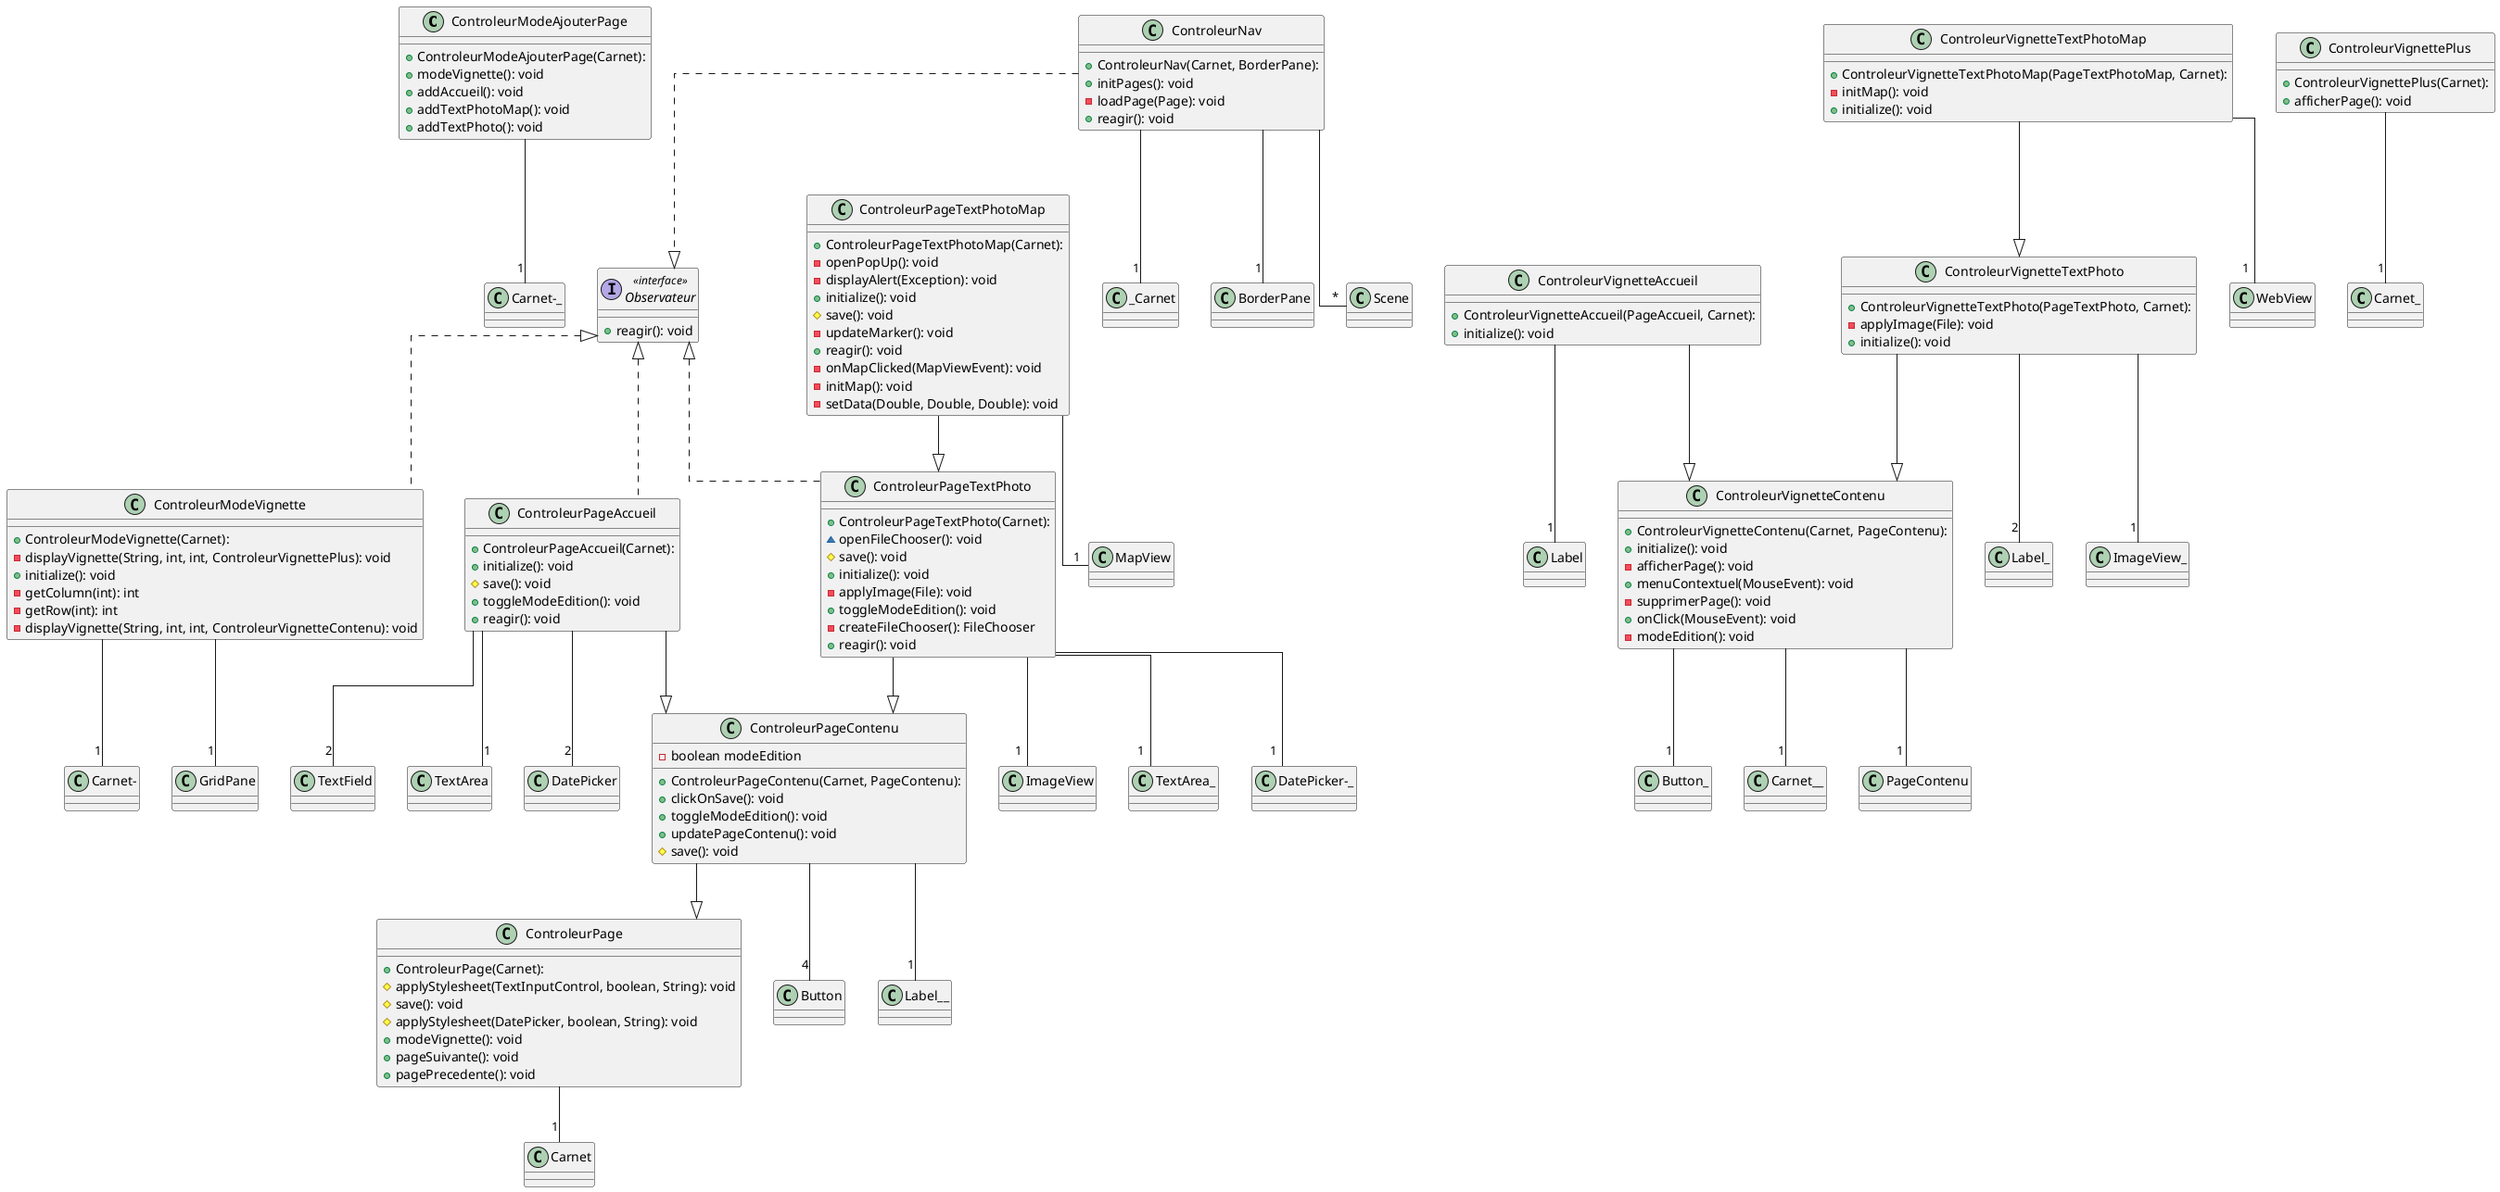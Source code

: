 @startuml

top to bottom direction
skinparam linetype ortho


class ControleurModeAjouterPage {
  + ControleurModeAjouterPage(Carnet):
  + modeVignette(): void
  + addAccueil(): void
  + addTextPhotoMap(): void
  + addTextPhoto(): void
}
ControleurModeAjouterPage --"1" "Carnet-_"

class ControleurModeVignette implements Observateur {
  + ControleurModeVignette(Carnet):
  - displayVignette(String, int, int, ControleurVignettePlus): void
  + initialize(): void
  - getColumn(int): int
  - getRow(int): int
  - displayVignette(String, int, int, ControleurVignetteContenu): void
}
ControleurModeVignette --"1" "Carnet-"
ControleurModeVignette --"1" GridPane


class ControleurNav {
  + ControleurNav(Carnet, BorderPane):
  + initPages(): void
  - loadPage(Page): void
  + reagir(): void
}
ControleurNav --"1" _Carnet
ControleurNav --"1" BorderPane
ControleurNav --"*" Scene

class ControleurPage {
  + ControleurPage(Carnet):
  # applyStylesheet(TextInputControl, boolean, String): void
  # save(): void
  # applyStylesheet(DatePicker, boolean, String): void
  + modeVignette(): void
  + pageSuivante(): void
  + pagePrecedente(): void
}
ControleurPage --"1" Carnet

class ControleurPageAccueil implements Observateur {
  + ControleurPageAccueil(Carnet):
  + initialize(): void
  # save(): void
  + toggleModeEdition(): void
    + reagir(): void
}
ControleurPageAccueil --"2" TextField
ControleurPageAccueil --"1" TextArea
ControleurPageAccueil --"2" DatePicker

class ControleurPageContenu {
  - boolean modeEdition
  + ControleurPageContenu(Carnet, PageContenu):
  + clickOnSave(): void
  + toggleModeEdition(): void
  + updatePageContenu(): void
  # save(): void
}
ControleurPageContenu --"4" Button
ControleurPageContenu --"1" Label__

class ControleurPageTextPhoto implements Observateur{
  + ControleurPageTextPhoto(Carnet):
  ~ openFileChooser(): void
  # save(): void
  + initialize(): void
  - applyImage(File): void
  + toggleModeEdition(): void
  - createFileChooser(): FileChooser
    + reagir(): void
}
ControleurPageTextPhoto --"1" ImageView
ControleurPageTextPhoto --"1" TextArea_
ControleurPageTextPhoto --"1" "DatePicker-_"


class ControleurPageTextPhotoMap {
  + ControleurPageTextPhotoMap(Carnet):
  - openPopUp(): void
  - displayAlert(Exception): void
  + initialize(): void
  # save(): void
  - updateMarker(): void
  + reagir(): void
  - onMapClicked(MapViewEvent): void
  - initMap(): void
  - setData(Double, Double, Double): void
}
ControleurPageTextPhotoMap --"1" MapView

class ControleurVignetteAccueil {
  + ControleurVignetteAccueil(PageAccueil, Carnet):
  + initialize(): void
}
ControleurVignetteAccueil --"1" Label

class ControleurVignetteContenu {
  + ControleurVignetteContenu(Carnet, PageContenu):
  + initialize(): void
  - afficherPage(): void
  + menuContextuel(MouseEvent): void
  - supprimerPage(): void
  + onClick(MouseEvent): void
  - modeEdition(): void
}
ControleurVignetteContenu --"1" Button_
ControleurVignetteContenu --"1" Carnet__
ControleurVignetteContenu --"1" PageContenu

class ControleurVignettePlus {
  + ControleurVignettePlus(Carnet):
  + afficherPage(): void
}
ControleurVignettePlus --"1" Carnet_

class ControleurVignetteTextPhoto {
  + ControleurVignetteTextPhoto(PageTextPhoto, Carnet):
  - applyImage(File): void
  + initialize(): void
}
ControleurVignetteTextPhoto --"2" Label_
ControleurVignetteTextPhoto --"1" ImageView_

class ControleurVignetteTextPhotoMap {
  + ControleurVignetteTextPhotoMap(PageTextPhotoMap, Carnet):
  - initMap(): void
  + initialize(): void
}
ControleurVignetteTextPhotoMap --"1" WebView

interface Observateur << interface >> {
  + reagir(): void
}

ControleurNav                   ..|>  Observateur
ControleurPageAccueil           --|>  ControleurPageContenu
ControleurPageContenu           --|>  ControleurPage
ControleurPageTextPhoto         --|>  ControleurPageContenu
ControleurPageTextPhotoMap      --|>  ControleurPageTextPhoto
ControleurVignetteAccueil       --|>  ControleurVignetteContenu
ControleurVignetteTextPhoto     --|>  ControleurVignetteContenu
ControleurVignetteTextPhotoMap  --|>  ControleurVignetteTextPhoto
@enduml
